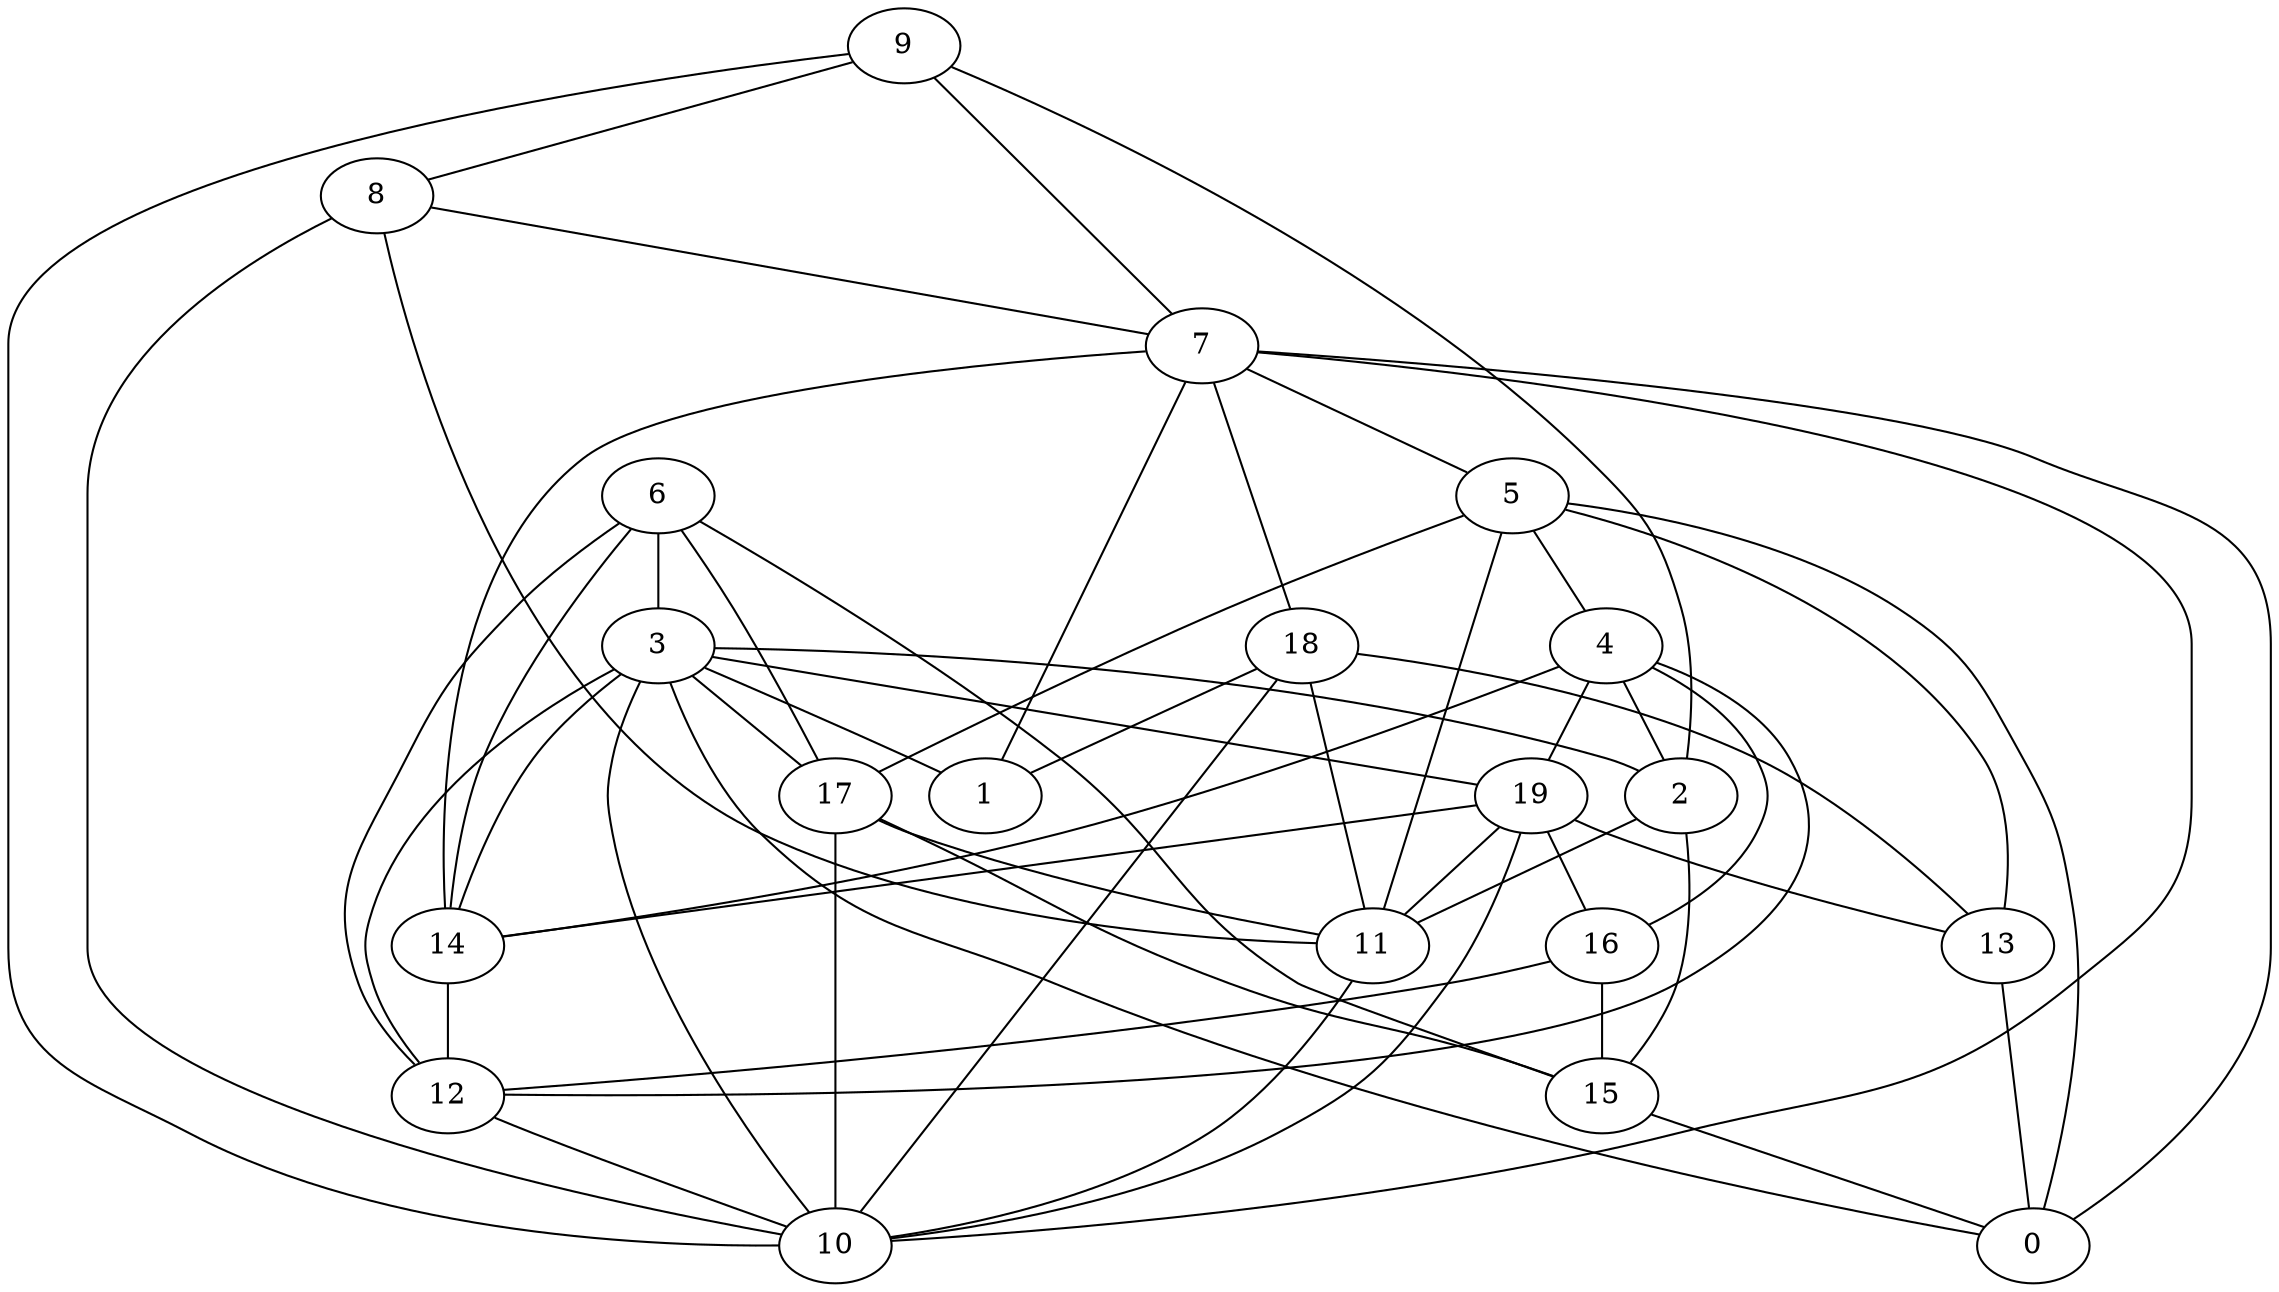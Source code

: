 digraph GG_graph {

subgraph G_graph {
edge [color = black]
"16" -> "15" [dir = none]
"16" -> "12" [dir = none]
"3" -> "1" [dir = none]
"3" -> "12" [dir = none]
"3" -> "14" [dir = none]
"3" -> "17" [dir = none]
"3" -> "0" [dir = none]
"3" -> "10" [dir = none]
"3" -> "19" [dir = none]
"3" -> "2" [dir = none]
"8" -> "10" [dir = none]
"8" -> "11" [dir = none]
"8" -> "7" [dir = none]
"2" -> "11" [dir = none]
"2" -> "15" [dir = none]
"12" -> "10" [dir = none]
"14" -> "12" [dir = none]
"9" -> "10" [dir = none]
"9" -> "2" [dir = none]
"9" -> "7" [dir = none]
"9" -> "8" [dir = none]
"4" -> "2" [dir = none]
"4" -> "19" [dir = none]
"4" -> "12" [dir = none]
"4" -> "14" [dir = none]
"4" -> "16" [dir = none]
"5" -> "13" [dir = none]
"5" -> "17" [dir = none]
"5" -> "11" [dir = none]
"5" -> "0" [dir = none]
"5" -> "4" [dir = none]
"18" -> "11" [dir = none]
"18" -> "13" [dir = none]
"18" -> "10" [dir = none]
"18" -> "1" [dir = none]
"11" -> "10" [dir = none]
"6" -> "12" [dir = none]
"6" -> "3" [dir = none]
"6" -> "15" [dir = none]
"6" -> "14" [dir = none]
"6" -> "17" [dir = none]
"19" -> "13" [dir = none]
"19" -> "14" [dir = none]
"19" -> "16" [dir = none]
"19" -> "10" [dir = none]
"19" -> "11" [dir = none]
"17" -> "11" [dir = none]
"17" -> "10" [dir = none]
"17" -> "15" [dir = none]
"7" -> "0" [dir = none]
"7" -> "10" [dir = none]
"7" -> "5" [dir = none]
"7" -> "1" [dir = none]
"7" -> "18" [dir = none]
"7" -> "14" [dir = none]
"15" -> "0" [dir = none]
"13" -> "0" [dir = none]
}

}

